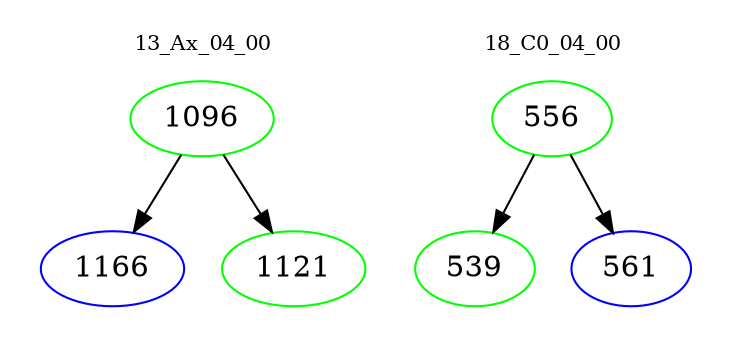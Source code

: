 digraph{
subgraph cluster_0 {
color = white
label = "13_Ax_04_00";
fontsize=10;
T0_1096 [label="1096", color="green"]
T0_1096 -> T0_1166 [color="black"]
T0_1166 [label="1166", color="blue"]
T0_1096 -> T0_1121 [color="black"]
T0_1121 [label="1121", color="green"]
}
subgraph cluster_1 {
color = white
label = "18_C0_04_00";
fontsize=10;
T1_556 [label="556", color="green"]
T1_556 -> T1_539 [color="black"]
T1_539 [label="539", color="green"]
T1_556 -> T1_561 [color="black"]
T1_561 [label="561", color="blue"]
}
}
